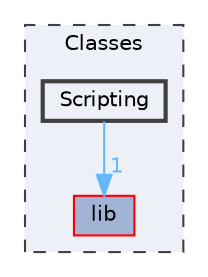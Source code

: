 digraph "C:/Users/HP/Documents/GitHub/Minero-Game/Classes/Scripting"
{
 // LATEX_PDF_SIZE
  bgcolor="transparent";
  edge [fontname=Helvetica,fontsize=10,labelfontname=Helvetica,labelfontsize=10];
  node [fontname=Helvetica,fontsize=10,shape=box,height=0.2,width=0.4];
  compound=true
  subgraph clusterdir_0c68614ac8d8401edbf4146ded722294 {
    graph [ bgcolor="#edf0f7", pencolor="grey25", label="Classes", fontname=Helvetica,fontsize=10 style="filled,dashed", URL="dir_0c68614ac8d8401edbf4146ded722294.html",tooltip=""]
  dir_fc240e2943637a3e32c255d98eb86c40 [label="lib", fillcolor="#a2b4d6", color="red", style="filled", URL="dir_fc240e2943637a3e32c255d98eb86c40.html",tooltip=""];
  dir_0e08e77d0188dd045236dbeadda530da [label="Scripting", fillcolor="#edf0f7", color="grey25", style="filled,bold", URL="dir_0e08e77d0188dd045236dbeadda530da.html",tooltip=""];
  }
  dir_0e08e77d0188dd045236dbeadda530da->dir_fc240e2943637a3e32c255d98eb86c40 [headlabel="1", labeldistance=1.5 headhref="dir_000270_000195.html" href="dir_000270_000195.html" color="steelblue1" fontcolor="steelblue1"];
}
